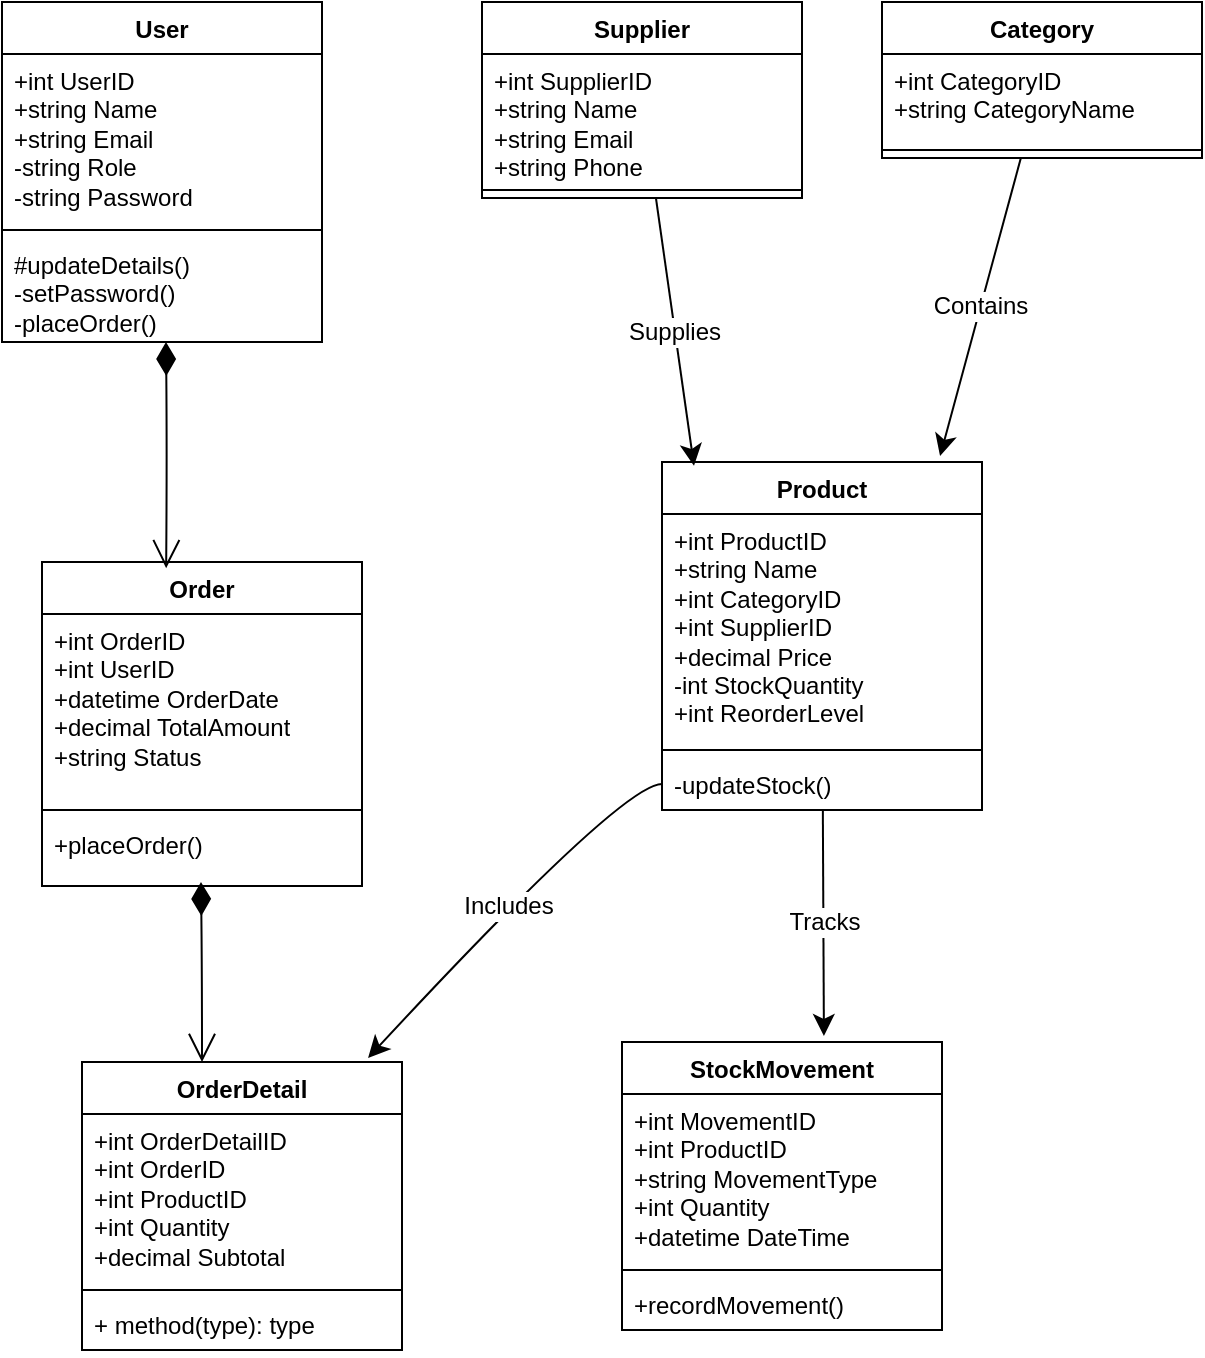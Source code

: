 <mxfile version="26.0.13">
  <diagram id="C5RBs43oDa-KdzZeNtuy" name="Page-1">
    <mxGraphModel dx="669" dy="603" grid="1" gridSize="10" guides="1" tooltips="1" connect="1" arrows="1" fold="1" page="1" pageScale="1" pageWidth="827" pageHeight="1169" math="0" shadow="0">
      <root>
        <mxCell id="WIyWlLk6GJQsqaUBKTNV-0" />
        <mxCell id="WIyWlLk6GJQsqaUBKTNV-1" parent="WIyWlLk6GJQsqaUBKTNV-0" />
        <mxCell id="66Rjb0sI5xkl1lpBTnji-17" value="User" style="swimlane;fontStyle=1;align=center;verticalAlign=top;childLayout=stackLayout;horizontal=1;startSize=26;horizontalStack=0;resizeParent=1;resizeParentMax=0;resizeLast=0;collapsible=1;marginBottom=0;whiteSpace=wrap;html=1;" vertex="1" parent="WIyWlLk6GJQsqaUBKTNV-1">
          <mxGeometry x="130" y="100" width="160" height="170" as="geometry">
            <mxRectangle x="320" y="240" width="70" height="30" as="alternateBounds" />
          </mxGeometry>
        </mxCell>
        <mxCell id="66Rjb0sI5xkl1lpBTnji-18" value="+int UserID&lt;div&gt;+string Name&lt;/div&gt;&lt;div&gt;+string Email&lt;/div&gt;&lt;div&gt;-string Role&lt;/div&gt;&lt;div&gt;-string Password&lt;/div&gt;" style="text;strokeColor=none;fillColor=none;align=left;verticalAlign=top;spacingLeft=4;spacingRight=4;overflow=hidden;rotatable=0;points=[[0,0.5],[1,0.5]];portConstraint=eastwest;whiteSpace=wrap;html=1;" vertex="1" parent="66Rjb0sI5xkl1lpBTnji-17">
          <mxGeometry y="26" width="160" height="84" as="geometry" />
        </mxCell>
        <mxCell id="66Rjb0sI5xkl1lpBTnji-19" value="" style="line;strokeWidth=1;fillColor=none;align=left;verticalAlign=middle;spacingTop=-1;spacingLeft=3;spacingRight=3;rotatable=0;labelPosition=right;points=[];portConstraint=eastwest;strokeColor=inherit;" vertex="1" parent="66Rjb0sI5xkl1lpBTnji-17">
          <mxGeometry y="110" width="160" height="8" as="geometry" />
        </mxCell>
        <mxCell id="66Rjb0sI5xkl1lpBTnji-20" value="#updateDetails()&lt;div&gt;-setPassword()&lt;/div&gt;&lt;div&gt;-placeOrder()&lt;/div&gt;" style="text;strokeColor=none;fillColor=none;align=left;verticalAlign=top;spacingLeft=4;spacingRight=4;overflow=hidden;rotatable=0;points=[[0,0.5],[1,0.5]];portConstraint=eastwest;whiteSpace=wrap;html=1;" vertex="1" parent="66Rjb0sI5xkl1lpBTnji-17">
          <mxGeometry y="118" width="160" height="52" as="geometry" />
        </mxCell>
        <mxCell id="66Rjb0sI5xkl1lpBTnji-21" value="Supplier" style="swimlane;fontStyle=1;align=center;verticalAlign=top;childLayout=stackLayout;horizontal=1;startSize=26;horizontalStack=0;resizeParent=1;resizeParentMax=0;resizeLast=0;collapsible=1;marginBottom=0;whiteSpace=wrap;html=1;" vertex="1" parent="WIyWlLk6GJQsqaUBKTNV-1">
          <mxGeometry x="370" y="100" width="160" height="98" as="geometry" />
        </mxCell>
        <mxCell id="66Rjb0sI5xkl1lpBTnji-22" value="+int SupplierID&lt;div&gt;+string Name&lt;/div&gt;&lt;div&gt;+string Email&lt;/div&gt;&lt;div&gt;+string Phone&lt;/div&gt;" style="text;strokeColor=none;fillColor=none;align=left;verticalAlign=top;spacingLeft=4;spacingRight=4;overflow=hidden;rotatable=0;points=[[0,0.5],[1,0.5]];portConstraint=eastwest;whiteSpace=wrap;html=1;" vertex="1" parent="66Rjb0sI5xkl1lpBTnji-21">
          <mxGeometry y="26" width="160" height="64" as="geometry" />
        </mxCell>
        <mxCell id="66Rjb0sI5xkl1lpBTnji-23" value="" style="line;strokeWidth=1;fillColor=none;align=left;verticalAlign=middle;spacingTop=-1;spacingLeft=3;spacingRight=3;rotatable=0;labelPosition=right;points=[];portConstraint=eastwest;strokeColor=inherit;" vertex="1" parent="66Rjb0sI5xkl1lpBTnji-21">
          <mxGeometry y="90" width="160" height="8" as="geometry" />
        </mxCell>
        <mxCell id="66Rjb0sI5xkl1lpBTnji-25" value="Category" style="swimlane;fontStyle=1;align=center;verticalAlign=top;childLayout=stackLayout;horizontal=1;startSize=26;horizontalStack=0;resizeParent=1;resizeParentMax=0;resizeLast=0;collapsible=1;marginBottom=0;whiteSpace=wrap;html=1;" vertex="1" parent="WIyWlLk6GJQsqaUBKTNV-1">
          <mxGeometry x="570" y="100" width="160" height="78" as="geometry" />
        </mxCell>
        <mxCell id="66Rjb0sI5xkl1lpBTnji-26" value="+int CategoryID&lt;div&gt;+string CategoryName&lt;/div&gt;" style="text;strokeColor=none;fillColor=none;align=left;verticalAlign=top;spacingLeft=4;spacingRight=4;overflow=hidden;rotatable=0;points=[[0,0.5],[1,0.5]];portConstraint=eastwest;whiteSpace=wrap;html=1;" vertex="1" parent="66Rjb0sI5xkl1lpBTnji-25">
          <mxGeometry y="26" width="160" height="44" as="geometry" />
        </mxCell>
        <mxCell id="66Rjb0sI5xkl1lpBTnji-27" value="" style="line;strokeWidth=1;fillColor=none;align=left;verticalAlign=middle;spacingTop=-1;spacingLeft=3;spacingRight=3;rotatable=0;labelPosition=right;points=[];portConstraint=eastwest;strokeColor=inherit;" vertex="1" parent="66Rjb0sI5xkl1lpBTnji-25">
          <mxGeometry y="70" width="160" height="8" as="geometry" />
        </mxCell>
        <mxCell id="66Rjb0sI5xkl1lpBTnji-30" value="Order" style="swimlane;fontStyle=1;align=center;verticalAlign=top;childLayout=stackLayout;horizontal=1;startSize=26;horizontalStack=0;resizeParent=1;resizeParentMax=0;resizeLast=0;collapsible=1;marginBottom=0;whiteSpace=wrap;html=1;" vertex="1" parent="WIyWlLk6GJQsqaUBKTNV-1">
          <mxGeometry x="150" y="380" width="160" height="162" as="geometry" />
        </mxCell>
        <mxCell id="66Rjb0sI5xkl1lpBTnji-31" value="+int OrderID&lt;div&gt;+int UserID&lt;/div&gt;&lt;div&gt;+datetime OrderDate&lt;/div&gt;&lt;div&gt;+decimal TotalAmount&lt;/div&gt;&lt;div&gt;+string Status&lt;/div&gt;" style="text;strokeColor=none;fillColor=none;align=left;verticalAlign=top;spacingLeft=4;spacingRight=4;overflow=hidden;rotatable=0;points=[[0,0.5],[1,0.5]];portConstraint=eastwest;whiteSpace=wrap;html=1;" vertex="1" parent="66Rjb0sI5xkl1lpBTnji-30">
          <mxGeometry y="26" width="160" height="94" as="geometry" />
        </mxCell>
        <mxCell id="66Rjb0sI5xkl1lpBTnji-32" value="" style="line;strokeWidth=1;fillColor=none;align=left;verticalAlign=middle;spacingTop=-1;spacingLeft=3;spacingRight=3;rotatable=0;labelPosition=right;points=[];portConstraint=eastwest;strokeColor=inherit;" vertex="1" parent="66Rjb0sI5xkl1lpBTnji-30">
          <mxGeometry y="120" width="160" height="8" as="geometry" />
        </mxCell>
        <mxCell id="66Rjb0sI5xkl1lpBTnji-33" value="+placeOrder()" style="text;strokeColor=none;fillColor=none;align=left;verticalAlign=top;spacingLeft=4;spacingRight=4;overflow=hidden;rotatable=0;points=[[0,0.5],[1,0.5]];portConstraint=eastwest;whiteSpace=wrap;html=1;" vertex="1" parent="66Rjb0sI5xkl1lpBTnji-30">
          <mxGeometry y="128" width="160" height="34" as="geometry" />
        </mxCell>
        <mxCell id="66Rjb0sI5xkl1lpBTnji-34" value="Product" style="swimlane;fontStyle=1;align=center;verticalAlign=top;childLayout=stackLayout;horizontal=1;startSize=26;horizontalStack=0;resizeParent=1;resizeParentMax=0;resizeLast=0;collapsible=1;marginBottom=0;whiteSpace=wrap;html=1;" vertex="1" parent="WIyWlLk6GJQsqaUBKTNV-1">
          <mxGeometry x="460" y="330" width="160" height="174" as="geometry" />
        </mxCell>
        <mxCell id="66Rjb0sI5xkl1lpBTnji-35" value="+int ProductID&lt;div&gt;+string Name&lt;/div&gt;&lt;div&gt;+int CategoryID&lt;/div&gt;&lt;div&gt;+int SupplierID&lt;/div&gt;&lt;div&gt;+decimal Price&lt;/div&gt;&lt;div&gt;-int StockQuantity&lt;/div&gt;&lt;div&gt;+int ReorderLevel&lt;/div&gt;" style="text;strokeColor=none;fillColor=none;align=left;verticalAlign=top;spacingLeft=4;spacingRight=4;overflow=hidden;rotatable=0;points=[[0,0.5],[1,0.5]];portConstraint=eastwest;whiteSpace=wrap;html=1;" vertex="1" parent="66Rjb0sI5xkl1lpBTnji-34">
          <mxGeometry y="26" width="160" height="114" as="geometry" />
        </mxCell>
        <mxCell id="66Rjb0sI5xkl1lpBTnji-36" value="" style="line;strokeWidth=1;fillColor=none;align=left;verticalAlign=middle;spacingTop=-1;spacingLeft=3;spacingRight=3;rotatable=0;labelPosition=right;points=[];portConstraint=eastwest;strokeColor=inherit;" vertex="1" parent="66Rjb0sI5xkl1lpBTnji-34">
          <mxGeometry y="140" width="160" height="8" as="geometry" />
        </mxCell>
        <mxCell id="66Rjb0sI5xkl1lpBTnji-37" value="-updateStock()" style="text;strokeColor=none;fillColor=none;align=left;verticalAlign=top;spacingLeft=4;spacingRight=4;overflow=hidden;rotatable=0;points=[[0,0.5],[1,0.5]];portConstraint=eastwest;whiteSpace=wrap;html=1;" vertex="1" parent="66Rjb0sI5xkl1lpBTnji-34">
          <mxGeometry y="148" width="160" height="26" as="geometry" />
        </mxCell>
        <mxCell id="66Rjb0sI5xkl1lpBTnji-38" value="StockMovement" style="swimlane;fontStyle=1;align=center;verticalAlign=top;childLayout=stackLayout;horizontal=1;startSize=26;horizontalStack=0;resizeParent=1;resizeParentMax=0;resizeLast=0;collapsible=1;marginBottom=0;whiteSpace=wrap;html=1;" vertex="1" parent="WIyWlLk6GJQsqaUBKTNV-1">
          <mxGeometry x="440" y="620" width="160" height="144" as="geometry" />
        </mxCell>
        <mxCell id="66Rjb0sI5xkl1lpBTnji-39" value="+int MovementID&lt;div&gt;+int ProductID&lt;/div&gt;&lt;div&gt;+string MovementType&lt;/div&gt;&lt;div&gt;+int Quantity&lt;/div&gt;&lt;div&gt;+datetime DateTime&lt;/div&gt;" style="text;strokeColor=none;fillColor=none;align=left;verticalAlign=top;spacingLeft=4;spacingRight=4;overflow=hidden;rotatable=0;points=[[0,0.5],[1,0.5]];portConstraint=eastwest;whiteSpace=wrap;html=1;" vertex="1" parent="66Rjb0sI5xkl1lpBTnji-38">
          <mxGeometry y="26" width="160" height="84" as="geometry" />
        </mxCell>
        <mxCell id="66Rjb0sI5xkl1lpBTnji-40" value="" style="line;strokeWidth=1;fillColor=none;align=left;verticalAlign=middle;spacingTop=-1;spacingLeft=3;spacingRight=3;rotatable=0;labelPosition=right;points=[];portConstraint=eastwest;strokeColor=inherit;" vertex="1" parent="66Rjb0sI5xkl1lpBTnji-38">
          <mxGeometry y="110" width="160" height="8" as="geometry" />
        </mxCell>
        <mxCell id="66Rjb0sI5xkl1lpBTnji-41" value="+recordMovement()" style="text;strokeColor=none;fillColor=none;align=left;verticalAlign=top;spacingLeft=4;spacingRight=4;overflow=hidden;rotatable=0;points=[[0,0.5],[1,0.5]];portConstraint=eastwest;whiteSpace=wrap;html=1;" vertex="1" parent="66Rjb0sI5xkl1lpBTnji-38">
          <mxGeometry y="118" width="160" height="26" as="geometry" />
        </mxCell>
        <mxCell id="66Rjb0sI5xkl1lpBTnji-42" value="OrderDetail" style="swimlane;fontStyle=1;align=center;verticalAlign=top;childLayout=stackLayout;horizontal=1;startSize=26;horizontalStack=0;resizeParent=1;resizeParentMax=0;resizeLast=0;collapsible=1;marginBottom=0;whiteSpace=wrap;html=1;" vertex="1" parent="WIyWlLk6GJQsqaUBKTNV-1">
          <mxGeometry x="170" y="630" width="160" height="144" as="geometry" />
        </mxCell>
        <mxCell id="66Rjb0sI5xkl1lpBTnji-43" value="+int OrderDetailID&lt;div&gt;+int OrderID&lt;/div&gt;&lt;div&gt;+int ProductID&lt;/div&gt;&lt;div&gt;+int Quantity&lt;/div&gt;&lt;div&gt;+decimal Subtotal&lt;/div&gt;" style="text;strokeColor=none;fillColor=none;align=left;verticalAlign=top;spacingLeft=4;spacingRight=4;overflow=hidden;rotatable=0;points=[[0,0.5],[1,0.5]];portConstraint=eastwest;whiteSpace=wrap;html=1;" vertex="1" parent="66Rjb0sI5xkl1lpBTnji-42">
          <mxGeometry y="26" width="160" height="84" as="geometry" />
        </mxCell>
        <mxCell id="66Rjb0sI5xkl1lpBTnji-44" value="" style="line;strokeWidth=1;fillColor=none;align=left;verticalAlign=middle;spacingTop=-1;spacingLeft=3;spacingRight=3;rotatable=0;labelPosition=right;points=[];portConstraint=eastwest;strokeColor=inherit;" vertex="1" parent="66Rjb0sI5xkl1lpBTnji-42">
          <mxGeometry y="110" width="160" height="8" as="geometry" />
        </mxCell>
        <mxCell id="66Rjb0sI5xkl1lpBTnji-45" value="+ method(type): type" style="text;strokeColor=none;fillColor=none;align=left;verticalAlign=top;spacingLeft=4;spacingRight=4;overflow=hidden;rotatable=0;points=[[0,0.5],[1,0.5]];portConstraint=eastwest;whiteSpace=wrap;html=1;" vertex="1" parent="66Rjb0sI5xkl1lpBTnji-42">
          <mxGeometry y="118" width="160" height="26" as="geometry" />
        </mxCell>
        <mxCell id="66Rjb0sI5xkl1lpBTnji-48" value="Includes" style="edgeStyle=none;curved=1;rounded=0;orthogonalLoop=1;jettySize=auto;html=1;entryX=0.894;entryY=-0.014;entryDx=0;entryDy=0;entryPerimeter=0;fontSize=12;startSize=8;endSize=8;" edge="1" parent="WIyWlLk6GJQsqaUBKTNV-1" source="66Rjb0sI5xkl1lpBTnji-37" target="66Rjb0sI5xkl1lpBTnji-42">
          <mxGeometry relative="1" as="geometry">
            <Array as="points">
              <mxPoint x="440" y="491" />
            </Array>
          </mxGeometry>
        </mxCell>
        <mxCell id="66Rjb0sI5xkl1lpBTnji-49" value="Tracks" style="edgeStyle=none;curved=1;rounded=0;orthogonalLoop=1;jettySize=auto;html=1;entryX=0.631;entryY=-0.021;entryDx=0;entryDy=0;entryPerimeter=0;fontSize=12;startSize=8;endSize=8;" edge="1" parent="WIyWlLk6GJQsqaUBKTNV-1" source="66Rjb0sI5xkl1lpBTnji-34" target="66Rjb0sI5xkl1lpBTnji-38">
          <mxGeometry relative="1" as="geometry" />
        </mxCell>
        <mxCell id="66Rjb0sI5xkl1lpBTnji-50" value="Supplies" style="edgeStyle=none;curved=1;rounded=0;orthogonalLoop=1;jettySize=auto;html=1;entryX=0.1;entryY=0.011;entryDx=0;entryDy=0;entryPerimeter=0;fontSize=12;startSize=8;endSize=8;" edge="1" parent="WIyWlLk6GJQsqaUBKTNV-1" source="66Rjb0sI5xkl1lpBTnji-21" target="66Rjb0sI5xkl1lpBTnji-34">
          <mxGeometry relative="1" as="geometry" />
        </mxCell>
        <mxCell id="66Rjb0sI5xkl1lpBTnji-51" value="Contains" style="edgeStyle=none;curved=1;rounded=0;orthogonalLoop=1;jettySize=auto;html=1;entryX=0.869;entryY=-0.017;entryDx=0;entryDy=0;entryPerimeter=0;fontSize=12;startSize=8;endSize=8;" edge="1" parent="WIyWlLk6GJQsqaUBKTNV-1" source="66Rjb0sI5xkl1lpBTnji-25" target="66Rjb0sI5xkl1lpBTnji-34">
          <mxGeometry relative="1" as="geometry" />
        </mxCell>
        <mxCell id="66Rjb0sI5xkl1lpBTnji-53" value="" style="endArrow=open;html=1;endSize=12;startArrow=diamondThin;startSize=14;startFill=1;edgeStyle=orthogonalEdgeStyle;align=left;verticalAlign=bottom;rounded=0;fontSize=12;curved=1;entryX=0.388;entryY=0.019;entryDx=0;entryDy=0;entryPerimeter=0;" edge="1" parent="WIyWlLk6GJQsqaUBKTNV-1" target="66Rjb0sI5xkl1lpBTnji-30">
          <mxGeometry x="-1" y="3" relative="1" as="geometry">
            <mxPoint x="212" y="270" as="sourcePoint" />
            <mxPoint x="340" y="410" as="targetPoint" />
          </mxGeometry>
        </mxCell>
        <mxCell id="66Rjb0sI5xkl1lpBTnji-54" value="" style="endArrow=open;html=1;endSize=12;startArrow=diamondThin;startSize=14;startFill=1;edgeStyle=orthogonalEdgeStyle;align=left;verticalAlign=bottom;rounded=0;fontSize=12;curved=1;" edge="1" parent="WIyWlLk6GJQsqaUBKTNV-1">
          <mxGeometry x="-1" y="3" relative="1" as="geometry">
            <mxPoint x="229.5" y="540" as="sourcePoint" />
            <mxPoint x="230" y="630" as="targetPoint" />
          </mxGeometry>
        </mxCell>
      </root>
    </mxGraphModel>
  </diagram>
</mxfile>
